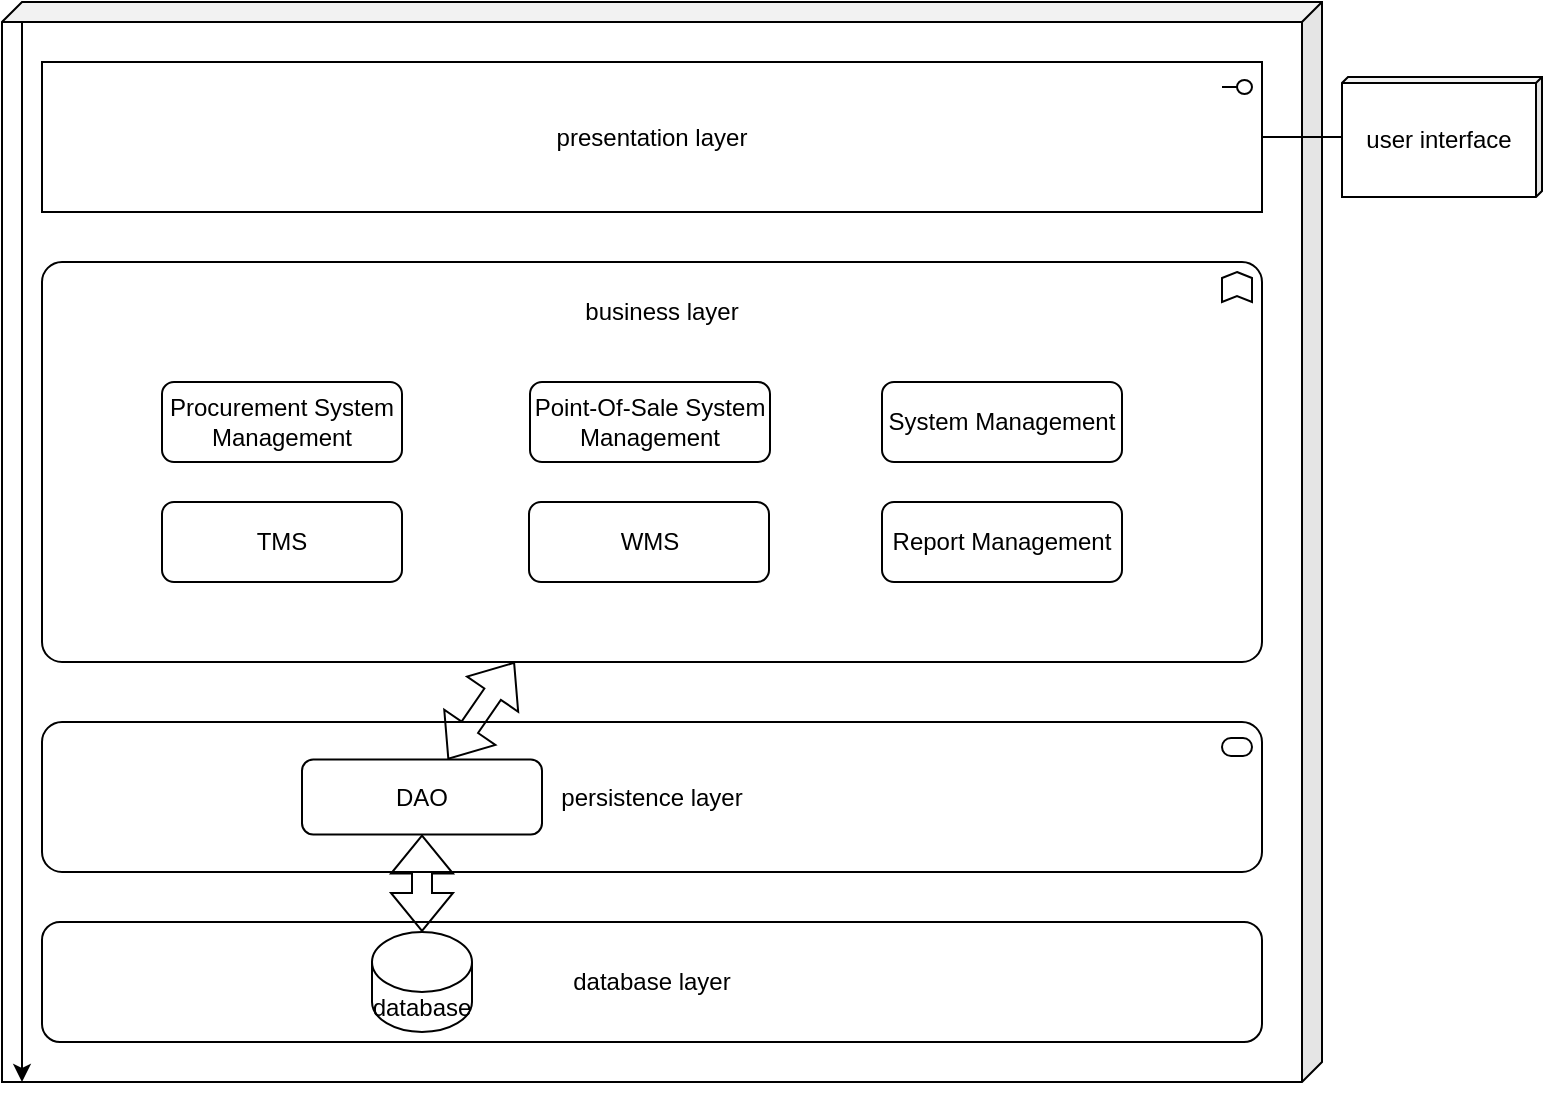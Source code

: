 <mxfile version="20.7.4" type="device"><diagram id="T5mowGRyZERaM4H0POFh" name="第 1 页"><mxGraphModel dx="1026" dy="688" grid="1" gridSize="10" guides="1" tooltips="1" connect="1" arrows="1" fold="1" page="1" pageScale="1" pageWidth="827" pageHeight="1169" math="0" shadow="0"><root><mxCell id="0"/><mxCell id="1" parent="0"/><mxCell id="dvKWYrZbZm1TB9BAbtY5-1" value="" style="shape=cube;whiteSpace=wrap;html=1;boundedLbl=1;backgroundOutline=1;darkOpacity=0.05;darkOpacity2=0.1;size=10;flipV=0;flipH=1;" vertex="1" parent="1"><mxGeometry x="90" y="70" width="660" height="540" as="geometry"/></mxCell><mxCell id="dvKWYrZbZm1TB9BAbtY5-4" style="edgeStyle=orthogonalEdgeStyle;rounded=0;orthogonalLoop=1;jettySize=auto;html=1;endArrow=none;endFill=0;" edge="1" parent="1" source="dvKWYrZbZm1TB9BAbtY5-2" target="dvKWYrZbZm1TB9BAbtY5-3"><mxGeometry relative="1" as="geometry"/></mxCell><mxCell id="dvKWYrZbZm1TB9BAbtY5-2" value="presentation layer" style="html=1;outlineConnect=0;whiteSpace=wrap;fillColor=#FFFFFF;shape=mxgraph.archimate3.application;appType=interface;archiType=square;" vertex="1" parent="1"><mxGeometry x="110" y="100" width="610" height="75" as="geometry"/></mxCell><mxCell id="dvKWYrZbZm1TB9BAbtY5-3" value="user interface" style="shape=cube;whiteSpace=wrap;html=1;boundedLbl=1;backgroundOutline=1;darkOpacity=0.05;darkOpacity2=0.1;size=3;flipV=0;flipH=1;" vertex="1" parent="1"><mxGeometry x="760" y="107.5" width="100" height="60" as="geometry"/></mxCell><mxCell id="dvKWYrZbZm1TB9BAbtY5-6" value="" style="html=1;outlineConnect=0;whiteSpace=wrap;fillColor=#FFFFFF;shape=mxgraph.archimate3.application;appType=func;archiType=rounded;" vertex="1" parent="1"><mxGeometry x="110" y="200" width="610" height="200" as="geometry"/></mxCell><mxCell id="dvKWYrZbZm1TB9BAbtY5-7" value="business layer" style="text;html=1;strokeColor=none;fillColor=none;align=center;verticalAlign=middle;whiteSpace=wrap;rounded=0;" vertex="1" parent="1"><mxGeometry x="365" y="210" width="110" height="30" as="geometry"/></mxCell><mxCell id="dvKWYrZbZm1TB9BAbtY5-11" value="&lt;font color=&quot;#000000&quot;&gt;persistence layer&lt;/font&gt;" style="html=1;outlineConnect=0;whiteSpace=wrap;fillColor=#FFFFFF;shape=mxgraph.archimate3.application;appType=serv;archiType=rounded;fontColor=#FF3333;movable=1;resizable=1;rotatable=1;deletable=1;editable=1;connectable=1;" vertex="1" parent="1"><mxGeometry x="110" y="430" width="610" height="75" as="geometry"/></mxCell><mxCell id="dvKWYrZbZm1TB9BAbtY5-14" value="database layer" style="rounded=1;whiteSpace=wrap;html=1;fontColor=#000000;fillColor=#FFFFFF;" vertex="1" parent="1"><mxGeometry x="110" y="530" width="610" height="60" as="geometry"/></mxCell><mxCell id="dvKWYrZbZm1TB9BAbtY5-15" value="database" style="shape=cylinder3;whiteSpace=wrap;html=1;boundedLbl=1;backgroundOutline=1;size=15;fontColor=#000000;fillColor=#FFFFFF;" vertex="1" parent="1"><mxGeometry x="275" y="535" width="50" height="50" as="geometry"/></mxCell><mxCell id="dvKWYrZbZm1TB9BAbtY5-16" value="DAO" style="rounded=1;whiteSpace=wrap;html=1;fontColor=#000000;fillColor=#FFFFFF;" vertex="1" parent="1"><mxGeometry x="240" y="448.75" width="120" height="37.5" as="geometry"/></mxCell><mxCell id="dvKWYrZbZm1TB9BAbtY5-17" value="Procurement System Management" style="rounded=1;whiteSpace=wrap;html=1;fontColor=#000000;fillColor=#FFFFFF;" vertex="1" parent="1"><mxGeometry x="170" y="260" width="120" height="40" as="geometry"/></mxCell><mxCell id="dvKWYrZbZm1TB9BAbtY5-18" value="Point-Of-Sale System Management" style="rounded=1;whiteSpace=wrap;html=1;fontColor=#000000;fillColor=#FFFFFF;" vertex="1" parent="1"><mxGeometry x="354" y="260" width="120" height="40" as="geometry"/></mxCell><mxCell id="dvKWYrZbZm1TB9BAbtY5-19" value="TMS" style="rounded=1;whiteSpace=wrap;html=1;fontColor=#000000;fillColor=#FFFFFF;" vertex="1" parent="1"><mxGeometry x="170" y="320" width="120" height="40" as="geometry"/></mxCell><mxCell id="dvKWYrZbZm1TB9BAbtY5-20" value="WMS" style="rounded=1;whiteSpace=wrap;html=1;fontColor=#000000;fillColor=#FFFFFF;" vertex="1" parent="1"><mxGeometry x="353.5" y="320" width="120" height="40" as="geometry"/></mxCell><mxCell id="dvKWYrZbZm1TB9BAbtY5-21" value="Report Management" style="rounded=1;whiteSpace=wrap;html=1;fontColor=#000000;fillColor=#FFFFFF;" vertex="1" parent="1"><mxGeometry x="530" y="320" width="120" height="40" as="geometry"/></mxCell><mxCell id="dvKWYrZbZm1TB9BAbtY5-22" value="System Management" style="rounded=1;whiteSpace=wrap;html=1;fontColor=#000000;fillColor=#FFFFFF;" vertex="1" parent="1"><mxGeometry x="530" y="260" width="120" height="40" as="geometry"/></mxCell><mxCell id="dvKWYrZbZm1TB9BAbtY5-25" value="" style="shape=flexArrow;endArrow=classic;startArrow=classic;html=1;rounded=0;fontColor=#000000;" edge="1" parent="1" source="dvKWYrZbZm1TB9BAbtY5-16" target="dvKWYrZbZm1TB9BAbtY5-6"><mxGeometry width="100" height="100" relative="1" as="geometry"><mxPoint x="230" y="460" as="sourcePoint"/><mxPoint x="330" y="360" as="targetPoint"/></mxGeometry></mxCell><mxCell id="dvKWYrZbZm1TB9BAbtY5-26" value="" style="shape=flexArrow;endArrow=classic;startArrow=classic;html=1;rounded=0;fontColor=#000000;entryX=0.5;entryY=1;entryDx=0;entryDy=0;" edge="1" parent="1" source="dvKWYrZbZm1TB9BAbtY5-15" target="dvKWYrZbZm1TB9BAbtY5-16"><mxGeometry width="100" height="100" relative="1" as="geometry"><mxPoint x="150" y="570" as="sourcePoint"/><mxPoint x="250" y="470" as="targetPoint"/></mxGeometry></mxCell><mxCell id="dvKWYrZbZm1TB9BAbtY5-28" value="" style="endArrow=classic;html=1;rounded=0;fontColor=#000000;" edge="1" parent="1"><mxGeometry width="50" height="50" relative="1" as="geometry"><mxPoint x="100" y="80" as="sourcePoint"/><mxPoint x="100" y="610" as="targetPoint"/></mxGeometry></mxCell></root></mxGraphModel></diagram></mxfile>